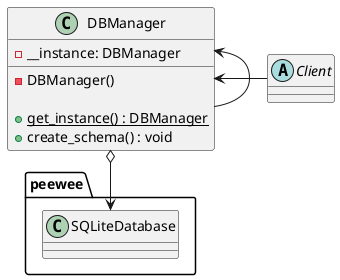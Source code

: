 @startuml
'https://plantuml.com/class-diagram

abstract class Client

'class DBManager:
'    """"Singleton + Proxy"""
'
'    __instance = None
'
'    @staticmethod
'    def get_instance():
'        """ Static access method. """
'        if DBManager.__instance is None:
'            DBManager.__instance = DBManager()
'        return DBManager.__instance
'
'    def create_schema(self):
'        self.database.create_tables([UserModel, BoardModel, UserBoardModel])
'
'    def __init__(self):
'        """ Virtually private constructor. """
'        if DBManager.__instance is not None:
'            raise Exception("This class is a Singleton!")
'        else:
'            self.database = db
'            DBManager.__instance = self

class DBManager {
    -__instance: DBManager

    -DBManager()

    +{static} get_instance() : DBManager
    +create_schema() : void
}

abstract class Client

DBManager <- Client
DBManager <- DBManager

class peewee.SQLiteDatabase

DBManager o--> peewee.SQLiteDatabase

@enduml